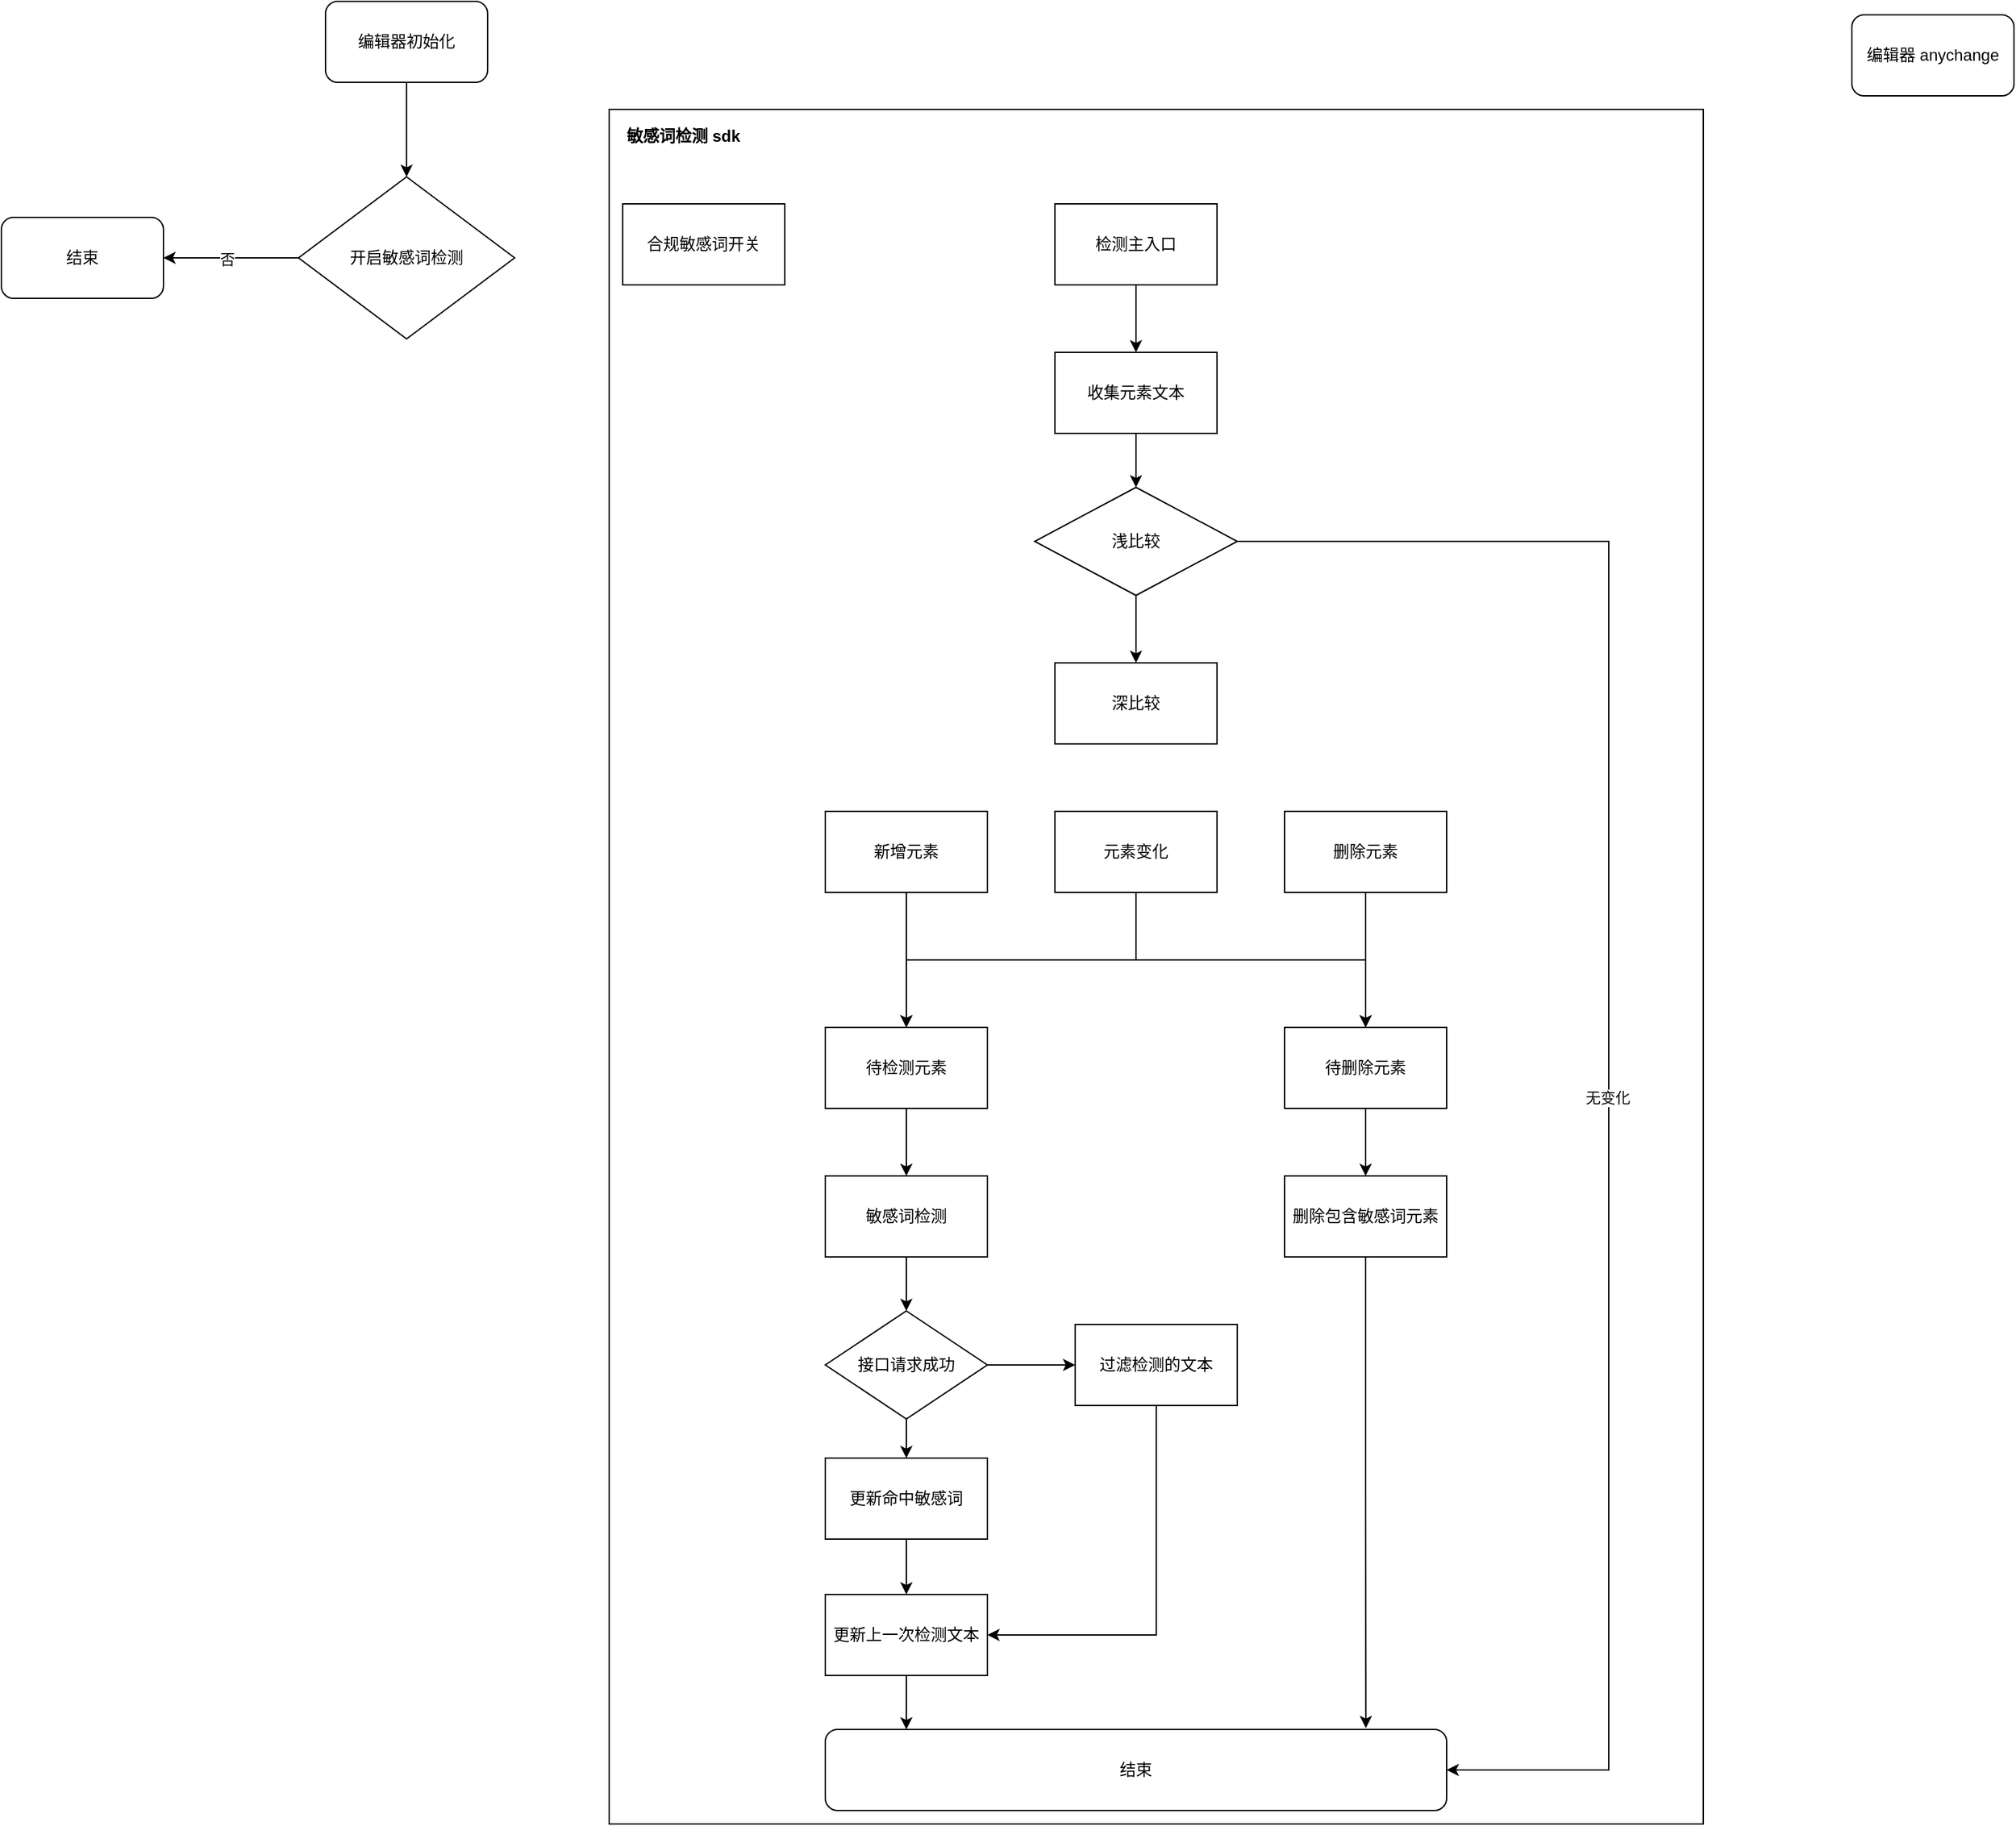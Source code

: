 <mxfile version="21.7.1" type="github">
  <diagram name="第 1 页" id="Xhgq0PyVB4QS4eHgWzg1">
    <mxGraphModel dx="2754" dy="1026" grid="1" gridSize="10" guides="1" tooltips="1" connect="1" arrows="1" fold="1" page="1" pageScale="1" pageWidth="827" pageHeight="1169" math="0" shadow="0">
      <root>
        <mxCell id="0" />
        <mxCell id="1" parent="0" />
        <mxCell id="tT69yiJBIpTcLskg9BEr-10" value="" style="edgeStyle=orthogonalEdgeStyle;rounded=0;orthogonalLoop=1;jettySize=auto;html=1;" edge="1" parent="1" source="tT69yiJBIpTcLskg9BEr-3" target="tT69yiJBIpTcLskg9BEr-7">
          <mxGeometry relative="1" as="geometry" />
        </mxCell>
        <mxCell id="tT69yiJBIpTcLskg9BEr-3" value="编辑器初始化" style="rounded=1;whiteSpace=wrap;html=1;" vertex="1" parent="1">
          <mxGeometry x="-210" y="40" width="120" height="60" as="geometry" />
        </mxCell>
        <mxCell id="tT69yiJBIpTcLskg9BEr-4" value="编辑器 anychange" style="rounded=1;whiteSpace=wrap;html=1;" vertex="1" parent="1">
          <mxGeometry x="920" y="50" width="120" height="60" as="geometry" />
        </mxCell>
        <mxCell id="tT69yiJBIpTcLskg9BEr-5" value="" style="group" vertex="1" connectable="0" parent="1">
          <mxGeometry y="120" width="810" height="1270" as="geometry" />
        </mxCell>
        <mxCell id="tT69yiJBIpTcLskg9BEr-1" value="" style="rounded=0;whiteSpace=wrap;html=1;" vertex="1" parent="tT69yiJBIpTcLskg9BEr-5">
          <mxGeometry width="810" height="1270" as="geometry" />
        </mxCell>
        <mxCell id="tT69yiJBIpTcLskg9BEr-2" value="敏感词检测 sdk" style="text;html=1;strokeColor=none;fillColor=none;align=center;verticalAlign=middle;whiteSpace=wrap;rounded=0;fontStyle=1;fontSize=12;" vertex="1" parent="tT69yiJBIpTcLskg9BEr-5">
          <mxGeometry x="10" y="10" width="90" height="20" as="geometry" />
        </mxCell>
        <mxCell id="tT69yiJBIpTcLskg9BEr-6" value="合规敏感词开关" style="rounded=0;whiteSpace=wrap;html=1;" vertex="1" parent="tT69yiJBIpTcLskg9BEr-5">
          <mxGeometry x="10" y="70" width="120" height="60" as="geometry" />
        </mxCell>
        <mxCell id="tT69yiJBIpTcLskg9BEr-13" value="检测主入口" style="rounded=0;whiteSpace=wrap;html=1;" vertex="1" parent="tT69yiJBIpTcLskg9BEr-5">
          <mxGeometry x="330" y="70" width="120" height="60" as="geometry" />
        </mxCell>
        <mxCell id="tT69yiJBIpTcLskg9BEr-17" value="" style="edgeStyle=orthogonalEdgeStyle;rounded=0;orthogonalLoop=1;jettySize=auto;html=1;" edge="1" parent="tT69yiJBIpTcLskg9BEr-5" source="tT69yiJBIpTcLskg9BEr-14" target="tT69yiJBIpTcLskg9BEr-16">
          <mxGeometry relative="1" as="geometry" />
        </mxCell>
        <mxCell id="tT69yiJBIpTcLskg9BEr-14" value="收集元素文本" style="rounded=0;whiteSpace=wrap;html=1;" vertex="1" parent="tT69yiJBIpTcLskg9BEr-5">
          <mxGeometry x="330" y="180" width="120" height="60" as="geometry" />
        </mxCell>
        <mxCell id="tT69yiJBIpTcLskg9BEr-15" value="" style="edgeStyle=orthogonalEdgeStyle;rounded=0;orthogonalLoop=1;jettySize=auto;html=1;" edge="1" parent="tT69yiJBIpTcLskg9BEr-5" source="tT69yiJBIpTcLskg9BEr-13" target="tT69yiJBIpTcLskg9BEr-14">
          <mxGeometry relative="1" as="geometry" />
        </mxCell>
        <mxCell id="tT69yiJBIpTcLskg9BEr-19" value="" style="edgeStyle=orthogonalEdgeStyle;rounded=0;orthogonalLoop=1;jettySize=auto;html=1;entryX=1;entryY=0.5;entryDx=0;entryDy=0;" edge="1" parent="tT69yiJBIpTcLskg9BEr-5" source="tT69yiJBIpTcLskg9BEr-16" target="tT69yiJBIpTcLskg9BEr-37">
          <mxGeometry relative="1" as="geometry">
            <mxPoint x="560" y="320" as="targetPoint" />
            <Array as="points">
              <mxPoint x="740" y="320" />
              <mxPoint x="740" y="1230" />
            </Array>
          </mxGeometry>
        </mxCell>
        <mxCell id="tT69yiJBIpTcLskg9BEr-20" value="无变化" style="edgeLabel;html=1;align=center;verticalAlign=middle;resizable=0;points=[];" vertex="1" connectable="0" parent="tT69yiJBIpTcLskg9BEr-19">
          <mxGeometry x="0.053" y="-1" relative="1" as="geometry">
            <mxPoint as="offset" />
          </mxGeometry>
        </mxCell>
        <mxCell id="tT69yiJBIpTcLskg9BEr-16" value="浅比较" style="rhombus;whiteSpace=wrap;html=1;" vertex="1" parent="tT69yiJBIpTcLskg9BEr-5">
          <mxGeometry x="315" y="280" width="150" height="80" as="geometry" />
        </mxCell>
        <mxCell id="tT69yiJBIpTcLskg9BEr-21" value="深比较" style="whiteSpace=wrap;html=1;" vertex="1" parent="tT69yiJBIpTcLskg9BEr-5">
          <mxGeometry x="330" y="410" width="120" height="60" as="geometry" />
        </mxCell>
        <mxCell id="tT69yiJBIpTcLskg9BEr-22" value="" style="edgeStyle=orthogonalEdgeStyle;rounded=0;orthogonalLoop=1;jettySize=auto;html=1;" edge="1" parent="tT69yiJBIpTcLskg9BEr-5" source="tT69yiJBIpTcLskg9BEr-16" target="tT69yiJBIpTcLskg9BEr-21">
          <mxGeometry relative="1" as="geometry" />
        </mxCell>
        <mxCell id="tT69yiJBIpTcLskg9BEr-27" style="edgeStyle=orthogonalEdgeStyle;rounded=0;orthogonalLoop=1;jettySize=auto;html=1;exitX=0.5;exitY=1;exitDx=0;exitDy=0;entryX=0.5;entryY=0;entryDx=0;entryDy=0;" edge="1" parent="tT69yiJBIpTcLskg9BEr-5" source="tT69yiJBIpTcLskg9BEr-23" target="tT69yiJBIpTcLskg9BEr-26">
          <mxGeometry relative="1" as="geometry" />
        </mxCell>
        <mxCell id="tT69yiJBIpTcLskg9BEr-23" value="新增元素" style="rounded=0;whiteSpace=wrap;html=1;" vertex="1" parent="tT69yiJBIpTcLskg9BEr-5">
          <mxGeometry x="160" y="520" width="120" height="60" as="geometry" />
        </mxCell>
        <mxCell id="tT69yiJBIpTcLskg9BEr-46" style="edgeStyle=orthogonalEdgeStyle;rounded=0;orthogonalLoop=1;jettySize=auto;html=1;exitX=0.5;exitY=1;exitDx=0;exitDy=0;" edge="1" parent="tT69yiJBIpTcLskg9BEr-5" source="tT69yiJBIpTcLskg9BEr-24">
          <mxGeometry relative="1" as="geometry">
            <mxPoint x="560" y="680" as="targetPoint" />
          </mxGeometry>
        </mxCell>
        <mxCell id="tT69yiJBIpTcLskg9BEr-24" value="删除元素" style="rounded=0;whiteSpace=wrap;html=1;" vertex="1" parent="tT69yiJBIpTcLskg9BEr-5">
          <mxGeometry x="500" y="520" width="120" height="60" as="geometry" />
        </mxCell>
        <mxCell id="tT69yiJBIpTcLskg9BEr-28" style="edgeStyle=orthogonalEdgeStyle;rounded=0;orthogonalLoop=1;jettySize=auto;html=1;exitX=0.5;exitY=1;exitDx=0;exitDy=0;entryX=0.5;entryY=0;entryDx=0;entryDy=0;" edge="1" parent="tT69yiJBIpTcLskg9BEr-5" source="tT69yiJBIpTcLskg9BEr-25" target="tT69yiJBIpTcLskg9BEr-26">
          <mxGeometry relative="1" as="geometry">
            <mxPoint x="220" y="670" as="targetPoint" />
          </mxGeometry>
        </mxCell>
        <mxCell id="tT69yiJBIpTcLskg9BEr-45" style="edgeStyle=orthogonalEdgeStyle;rounded=0;orthogonalLoop=1;jettySize=auto;html=1;exitX=0.5;exitY=1;exitDx=0;exitDy=0;entryX=0.5;entryY=0;entryDx=0;entryDy=0;" edge="1" parent="tT69yiJBIpTcLskg9BEr-5" source="tT69yiJBIpTcLskg9BEr-25" target="tT69yiJBIpTcLskg9BEr-44">
          <mxGeometry relative="1" as="geometry" />
        </mxCell>
        <mxCell id="tT69yiJBIpTcLskg9BEr-25" value="元素变化" style="rounded=0;whiteSpace=wrap;html=1;" vertex="1" parent="tT69yiJBIpTcLskg9BEr-5">
          <mxGeometry x="330" y="520" width="120" height="60" as="geometry" />
        </mxCell>
        <mxCell id="tT69yiJBIpTcLskg9BEr-30" value="" style="edgeStyle=orthogonalEdgeStyle;rounded=0;orthogonalLoop=1;jettySize=auto;html=1;" edge="1" parent="tT69yiJBIpTcLskg9BEr-5" source="tT69yiJBIpTcLskg9BEr-26" target="tT69yiJBIpTcLskg9BEr-29">
          <mxGeometry relative="1" as="geometry" />
        </mxCell>
        <mxCell id="tT69yiJBIpTcLskg9BEr-26" value="待检测元素" style="rounded=0;whiteSpace=wrap;html=1;" vertex="1" parent="tT69yiJBIpTcLskg9BEr-5">
          <mxGeometry x="160" y="680" width="120" height="60" as="geometry" />
        </mxCell>
        <mxCell id="tT69yiJBIpTcLskg9BEr-34" value="" style="edgeStyle=orthogonalEdgeStyle;rounded=0;orthogonalLoop=1;jettySize=auto;html=1;" edge="1" parent="tT69yiJBIpTcLskg9BEr-5" source="tT69yiJBIpTcLskg9BEr-29" target="tT69yiJBIpTcLskg9BEr-31">
          <mxGeometry relative="1" as="geometry" />
        </mxCell>
        <mxCell id="tT69yiJBIpTcLskg9BEr-29" value="敏感词检测" style="rounded=0;whiteSpace=wrap;html=1;" vertex="1" parent="tT69yiJBIpTcLskg9BEr-5">
          <mxGeometry x="160" y="790" width="120" height="60" as="geometry" />
        </mxCell>
        <mxCell id="tT69yiJBIpTcLskg9BEr-35" value="" style="edgeStyle=orthogonalEdgeStyle;rounded=0;orthogonalLoop=1;jettySize=auto;html=1;" edge="1" parent="tT69yiJBIpTcLskg9BEr-5" source="tT69yiJBIpTcLskg9BEr-31" target="tT69yiJBIpTcLskg9BEr-33">
          <mxGeometry relative="1" as="geometry" />
        </mxCell>
        <mxCell id="tT69yiJBIpTcLskg9BEr-40" value="" style="edgeStyle=orthogonalEdgeStyle;rounded=0;orthogonalLoop=1;jettySize=auto;html=1;" edge="1" parent="tT69yiJBIpTcLskg9BEr-5" source="tT69yiJBIpTcLskg9BEr-31" target="tT69yiJBIpTcLskg9BEr-32">
          <mxGeometry relative="1" as="geometry" />
        </mxCell>
        <mxCell id="tT69yiJBIpTcLskg9BEr-31" value="接口请求成功" style="rhombus;whiteSpace=wrap;html=1;" vertex="1" parent="tT69yiJBIpTcLskg9BEr-5">
          <mxGeometry x="160" y="890" width="120" height="80" as="geometry" />
        </mxCell>
        <mxCell id="tT69yiJBIpTcLskg9BEr-41" style="edgeStyle=orthogonalEdgeStyle;rounded=0;orthogonalLoop=1;jettySize=auto;html=1;exitX=0.5;exitY=1;exitDx=0;exitDy=0;entryX=1;entryY=0.5;entryDx=0;entryDy=0;" edge="1" parent="tT69yiJBIpTcLskg9BEr-5" source="tT69yiJBIpTcLskg9BEr-32" target="tT69yiJBIpTcLskg9BEr-36">
          <mxGeometry relative="1" as="geometry" />
        </mxCell>
        <mxCell id="tT69yiJBIpTcLskg9BEr-32" value="过滤检测的文本" style="rounded=0;whiteSpace=wrap;html=1;" vertex="1" parent="tT69yiJBIpTcLskg9BEr-5">
          <mxGeometry x="345" y="900" width="120" height="60" as="geometry" />
        </mxCell>
        <mxCell id="tT69yiJBIpTcLskg9BEr-38" value="" style="edgeStyle=orthogonalEdgeStyle;rounded=0;orthogonalLoop=1;jettySize=auto;html=1;" edge="1" parent="tT69yiJBIpTcLskg9BEr-5" source="tT69yiJBIpTcLskg9BEr-33" target="tT69yiJBIpTcLskg9BEr-36">
          <mxGeometry relative="1" as="geometry" />
        </mxCell>
        <mxCell id="tT69yiJBIpTcLskg9BEr-33" value="更新命中敏感词" style="rounded=0;whiteSpace=wrap;html=1;" vertex="1" parent="tT69yiJBIpTcLskg9BEr-5">
          <mxGeometry x="160" y="999" width="120" height="60" as="geometry" />
        </mxCell>
        <mxCell id="tT69yiJBIpTcLskg9BEr-39" value="" style="edgeStyle=orthogonalEdgeStyle;rounded=0;orthogonalLoop=1;jettySize=auto;html=1;" edge="1" parent="tT69yiJBIpTcLskg9BEr-5" source="tT69yiJBIpTcLskg9BEr-36" target="tT69yiJBIpTcLskg9BEr-37">
          <mxGeometry relative="1" as="geometry">
            <Array as="points">
              <mxPoint x="220" y="1200" />
              <mxPoint x="220" y="1200" />
            </Array>
          </mxGeometry>
        </mxCell>
        <mxCell id="tT69yiJBIpTcLskg9BEr-36" value="更新上一次检测文本" style="rounded=0;whiteSpace=wrap;html=1;" vertex="1" parent="tT69yiJBIpTcLskg9BEr-5">
          <mxGeometry x="160" y="1100" width="120" height="60" as="geometry" />
        </mxCell>
        <mxCell id="tT69yiJBIpTcLskg9BEr-37" value="结束" style="rounded=1;whiteSpace=wrap;html=1;" vertex="1" parent="tT69yiJBIpTcLskg9BEr-5">
          <mxGeometry x="160" y="1200" width="460" height="60" as="geometry" />
        </mxCell>
        <mxCell id="tT69yiJBIpTcLskg9BEr-48" value="" style="edgeStyle=orthogonalEdgeStyle;rounded=0;orthogonalLoop=1;jettySize=auto;html=1;" edge="1" parent="tT69yiJBIpTcLskg9BEr-5" source="tT69yiJBIpTcLskg9BEr-44" target="tT69yiJBIpTcLskg9BEr-47">
          <mxGeometry relative="1" as="geometry" />
        </mxCell>
        <mxCell id="tT69yiJBIpTcLskg9BEr-44" value="待删除元素" style="rounded=0;whiteSpace=wrap;html=1;" vertex="1" parent="tT69yiJBIpTcLskg9BEr-5">
          <mxGeometry x="500" y="680" width="120" height="60" as="geometry" />
        </mxCell>
        <mxCell id="tT69yiJBIpTcLskg9BEr-50" style="edgeStyle=orthogonalEdgeStyle;rounded=0;orthogonalLoop=1;jettySize=auto;html=1;exitX=0.5;exitY=1;exitDx=0;exitDy=0;entryX=0.87;entryY=-0.017;entryDx=0;entryDy=0;entryPerimeter=0;" edge="1" parent="tT69yiJBIpTcLskg9BEr-5" source="tT69yiJBIpTcLskg9BEr-47" target="tT69yiJBIpTcLskg9BEr-37">
          <mxGeometry relative="1" as="geometry" />
        </mxCell>
        <mxCell id="tT69yiJBIpTcLskg9BEr-47" value="删除包含敏感词元素" style="rounded=0;whiteSpace=wrap;html=1;" vertex="1" parent="tT69yiJBIpTcLskg9BEr-5">
          <mxGeometry x="500" y="790" width="120" height="60" as="geometry" />
        </mxCell>
        <mxCell id="tT69yiJBIpTcLskg9BEr-9" value="" style="edgeStyle=orthogonalEdgeStyle;rounded=0;orthogonalLoop=1;jettySize=auto;html=1;" edge="1" parent="1" source="tT69yiJBIpTcLskg9BEr-7" target="tT69yiJBIpTcLskg9BEr-8">
          <mxGeometry relative="1" as="geometry" />
        </mxCell>
        <mxCell id="tT69yiJBIpTcLskg9BEr-11" value="否" style="edgeLabel;html=1;align=center;verticalAlign=middle;resizable=0;points=[];" vertex="1" connectable="0" parent="tT69yiJBIpTcLskg9BEr-9">
          <mxGeometry x="0.06" y="1" relative="1" as="geometry">
            <mxPoint as="offset" />
          </mxGeometry>
        </mxCell>
        <mxCell id="tT69yiJBIpTcLskg9BEr-7" value="开启敏感词检测" style="rhombus;whiteSpace=wrap;html=1;" vertex="1" parent="1">
          <mxGeometry x="-230" y="170" width="160" height="120" as="geometry" />
        </mxCell>
        <mxCell id="tT69yiJBIpTcLskg9BEr-8" value="结束" style="rounded=1;whiteSpace=wrap;html=1;" vertex="1" parent="1">
          <mxGeometry x="-450" y="200" width="120" height="60" as="geometry" />
        </mxCell>
      </root>
    </mxGraphModel>
  </diagram>
</mxfile>
